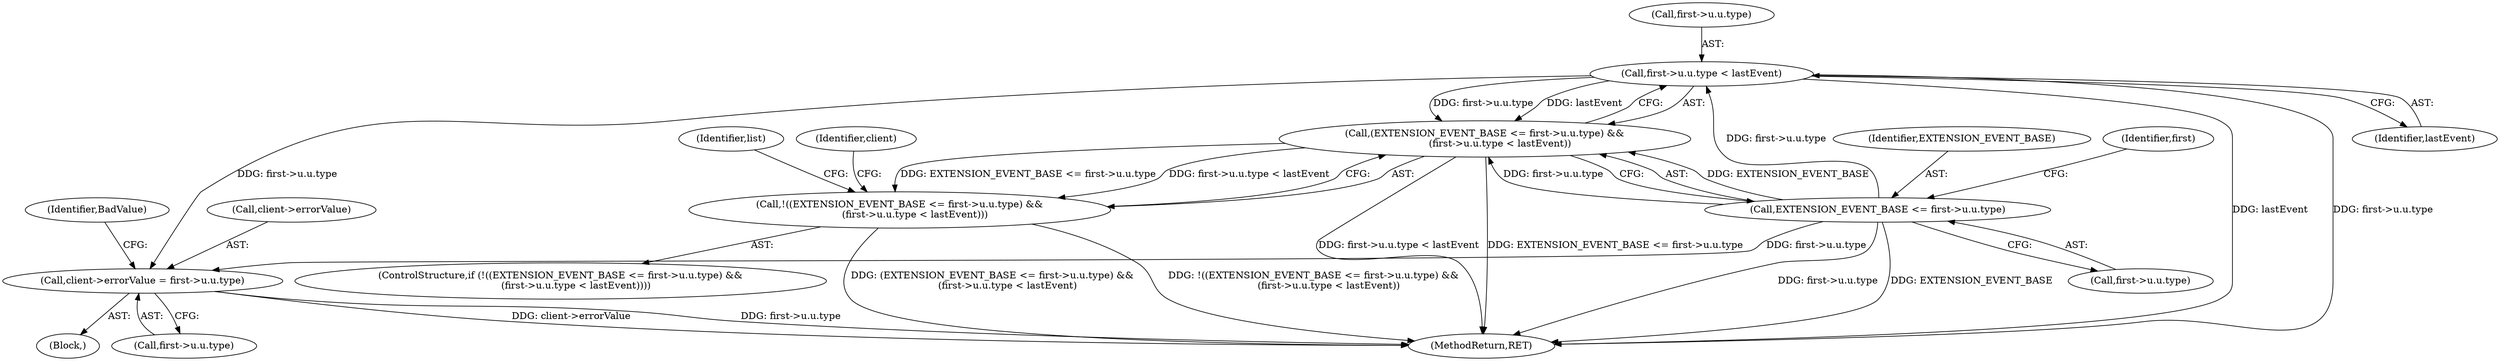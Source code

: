 digraph "0_xserver_8caed4df36b1f802b4992edcfd282cbeeec35d9d@pointer" {
"1000179" [label="(Call,first->u.u.type < lastEvent)"];
"1000170" [label="(Call,EXTENSION_EVENT_BASE <= first->u.u.type)"];
"1000169" [label="(Call,(EXTENSION_EVENT_BASE <= first->u.u.type) &&\n          (first->u.u.type < lastEvent))"];
"1000168" [label="(Call,!((EXTENSION_EVENT_BASE <= first->u.u.type) &&\n          (first->u.u.type < lastEvent)))"];
"1000189" [label="(Call,client->errorValue = first->u.u.type)"];
"1000203" [label="(Identifier,list)"];
"1000191" [label="(Identifier,client)"];
"1000180" [label="(Call,first->u.u.type)"];
"1000171" [label="(Identifier,EXTENSION_EVENT_BASE)"];
"1000188" [label="(Block,)"];
"1000193" [label="(Call,first->u.u.type)"];
"1000187" [label="(Identifier,lastEvent)"];
"1000189" [label="(Call,client->errorValue = first->u.u.type)"];
"1000183" [label="(Identifier,first)"];
"1000168" [label="(Call,!((EXTENSION_EVENT_BASE <= first->u.u.type) &&\n          (first->u.u.type < lastEvent)))"];
"1000169" [label="(Call,(EXTENSION_EVENT_BASE <= first->u.u.type) &&\n          (first->u.u.type < lastEvent))"];
"1000242" [label="(MethodReturn,RET)"];
"1000179" [label="(Call,first->u.u.type < lastEvent)"];
"1000190" [label="(Call,client->errorValue)"];
"1000201" [label="(Identifier,BadValue)"];
"1000172" [label="(Call,first->u.u.type)"];
"1000167" [label="(ControlStructure,if (!((EXTENSION_EVENT_BASE <= first->u.u.type) &&\n          (first->u.u.type < lastEvent))))"];
"1000170" [label="(Call,EXTENSION_EVENT_BASE <= first->u.u.type)"];
"1000179" -> "1000169"  [label="AST: "];
"1000179" -> "1000187"  [label="CFG: "];
"1000180" -> "1000179"  [label="AST: "];
"1000187" -> "1000179"  [label="AST: "];
"1000169" -> "1000179"  [label="CFG: "];
"1000179" -> "1000242"  [label="DDG: lastEvent"];
"1000179" -> "1000242"  [label="DDG: first->u.u.type"];
"1000179" -> "1000169"  [label="DDG: first->u.u.type"];
"1000179" -> "1000169"  [label="DDG: lastEvent"];
"1000170" -> "1000179"  [label="DDG: first->u.u.type"];
"1000179" -> "1000189"  [label="DDG: first->u.u.type"];
"1000170" -> "1000169"  [label="AST: "];
"1000170" -> "1000172"  [label="CFG: "];
"1000171" -> "1000170"  [label="AST: "];
"1000172" -> "1000170"  [label="AST: "];
"1000183" -> "1000170"  [label="CFG: "];
"1000169" -> "1000170"  [label="CFG: "];
"1000170" -> "1000242"  [label="DDG: first->u.u.type"];
"1000170" -> "1000242"  [label="DDG: EXTENSION_EVENT_BASE"];
"1000170" -> "1000169"  [label="DDG: EXTENSION_EVENT_BASE"];
"1000170" -> "1000169"  [label="DDG: first->u.u.type"];
"1000170" -> "1000189"  [label="DDG: first->u.u.type"];
"1000169" -> "1000168"  [label="AST: "];
"1000168" -> "1000169"  [label="CFG: "];
"1000169" -> "1000242"  [label="DDG: first->u.u.type < lastEvent"];
"1000169" -> "1000242"  [label="DDG: EXTENSION_EVENT_BASE <= first->u.u.type"];
"1000169" -> "1000168"  [label="DDG: EXTENSION_EVENT_BASE <= first->u.u.type"];
"1000169" -> "1000168"  [label="DDG: first->u.u.type < lastEvent"];
"1000168" -> "1000167"  [label="AST: "];
"1000191" -> "1000168"  [label="CFG: "];
"1000203" -> "1000168"  [label="CFG: "];
"1000168" -> "1000242"  [label="DDG: !((EXTENSION_EVENT_BASE <= first->u.u.type) &&\n          (first->u.u.type < lastEvent))"];
"1000168" -> "1000242"  [label="DDG: (EXTENSION_EVENT_BASE <= first->u.u.type) &&\n          (first->u.u.type < lastEvent)"];
"1000189" -> "1000188"  [label="AST: "];
"1000189" -> "1000193"  [label="CFG: "];
"1000190" -> "1000189"  [label="AST: "];
"1000193" -> "1000189"  [label="AST: "];
"1000201" -> "1000189"  [label="CFG: "];
"1000189" -> "1000242"  [label="DDG: client->errorValue"];
"1000189" -> "1000242"  [label="DDG: first->u.u.type"];
}
